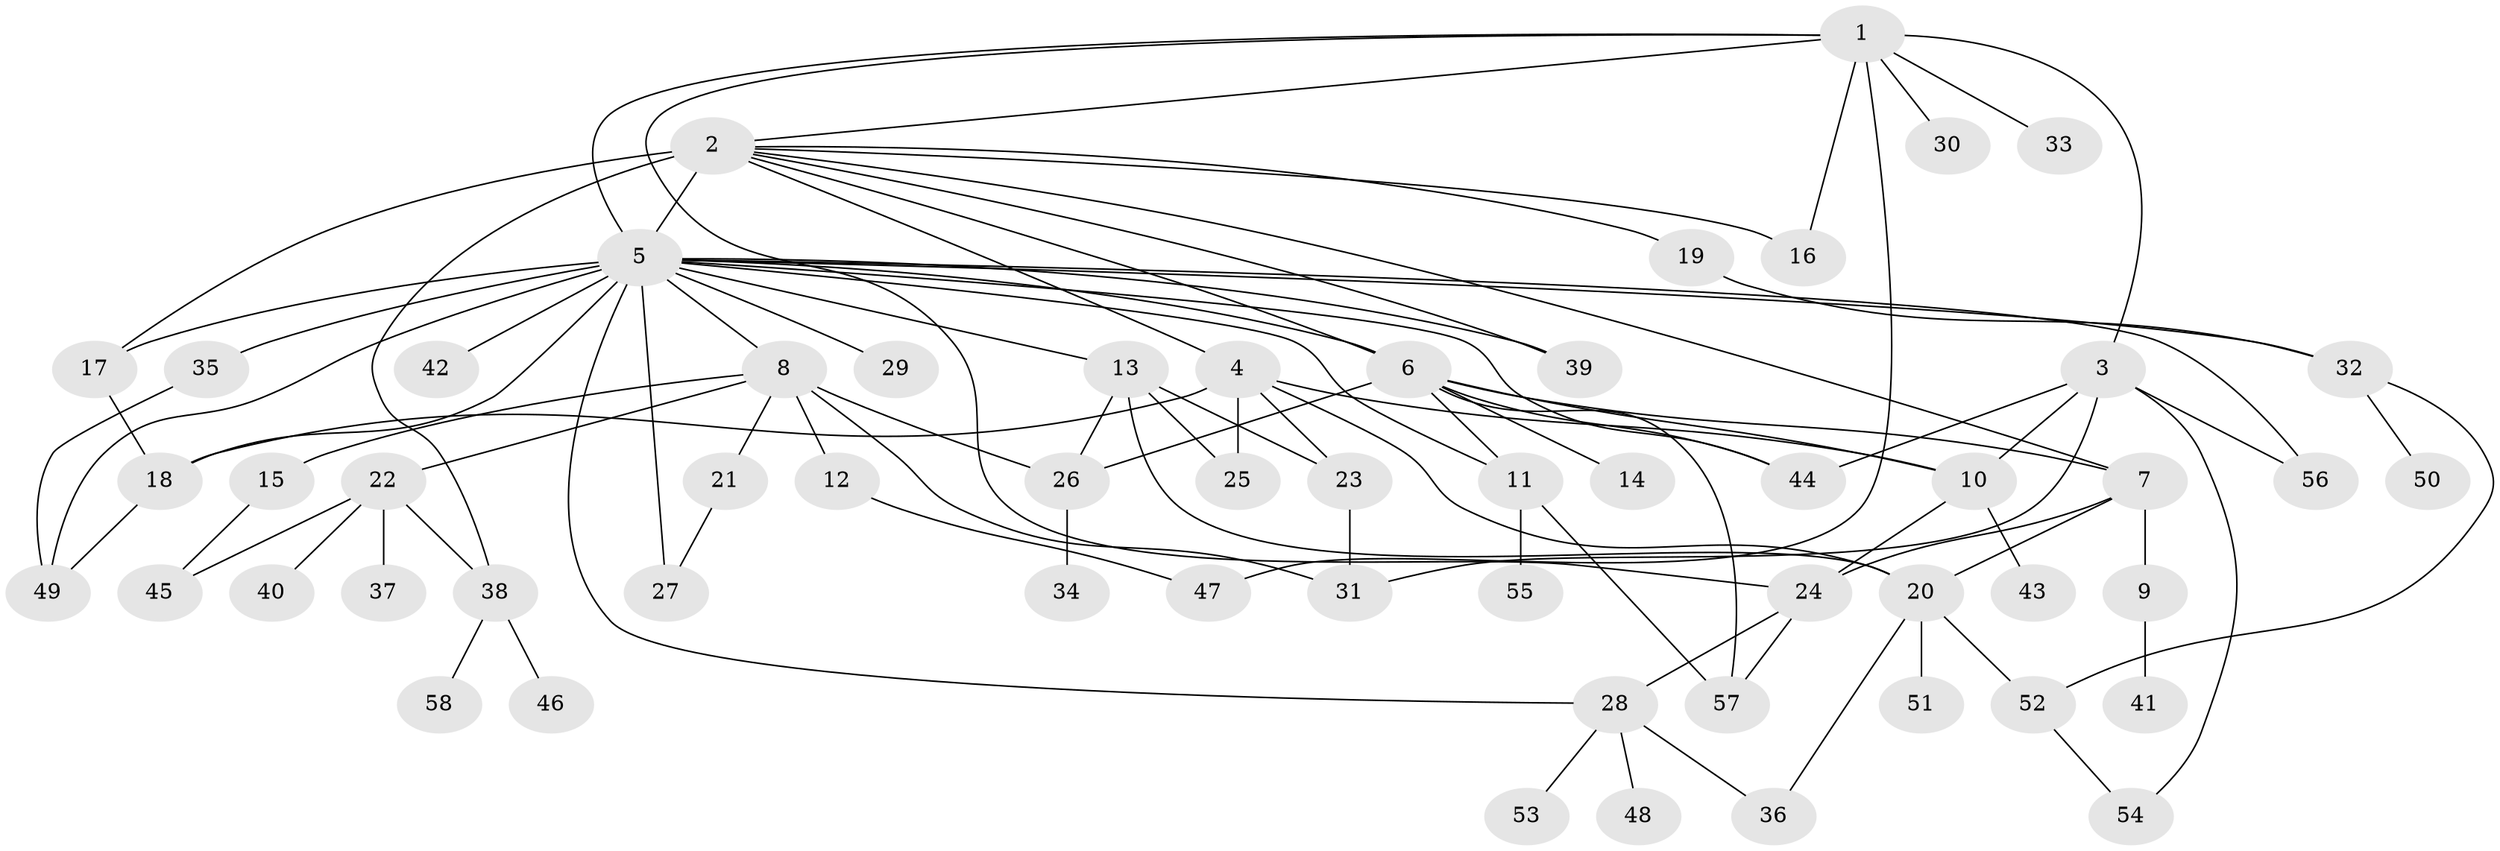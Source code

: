 // original degree distribution, {10: 0.006993006993006993, 26: 0.006993006993006993, 7: 0.013986013986013986, 3: 0.09090909090909091, 28: 0.006993006993006993, 11: 0.006993006993006993, 13: 0.006993006993006993, 15: 0.006993006993006993, 6: 0.03496503496503497, 1: 0.5314685314685315, 2: 0.23076923076923078, 9: 0.006993006993006993, 5: 0.04895104895104895}
// Generated by graph-tools (version 1.1) at 2025/50/03/04/25 22:50:44]
// undirected, 58 vertices, 94 edges
graph export_dot {
  node [color=gray90,style=filled];
  1;
  2;
  3;
  4;
  5;
  6;
  7;
  8;
  9;
  10;
  11;
  12;
  13;
  14;
  15;
  16;
  17;
  18;
  19;
  20;
  21;
  22;
  23;
  24;
  25;
  26;
  27;
  28;
  29;
  30;
  31;
  32;
  33;
  34;
  35;
  36;
  37;
  38;
  39;
  40;
  41;
  42;
  43;
  44;
  45;
  46;
  47;
  48;
  49;
  50;
  51;
  52;
  53;
  54;
  55;
  56;
  57;
  58;
  1 -- 2 [weight=1.0];
  1 -- 3 [weight=1.0];
  1 -- 5 [weight=1.0];
  1 -- 16 [weight=1.0];
  1 -- 24 [weight=1.0];
  1 -- 30 [weight=1.0];
  1 -- 33 [weight=2.0];
  1 -- 47 [weight=1.0];
  2 -- 4 [weight=2.0];
  2 -- 5 [weight=1.0];
  2 -- 6 [weight=1.0];
  2 -- 7 [weight=1.0];
  2 -- 16 [weight=1.0];
  2 -- 17 [weight=13.0];
  2 -- 19 [weight=1.0];
  2 -- 38 [weight=1.0];
  2 -- 39 [weight=1.0];
  3 -- 10 [weight=1.0];
  3 -- 31 [weight=1.0];
  3 -- 44 [weight=1.0];
  3 -- 54 [weight=1.0];
  3 -- 56 [weight=1.0];
  4 -- 10 [weight=1.0];
  4 -- 18 [weight=1.0];
  4 -- 20 [weight=1.0];
  4 -- 23 [weight=1.0];
  4 -- 25 [weight=4.0];
  5 -- 6 [weight=1.0];
  5 -- 8 [weight=1.0];
  5 -- 11 [weight=1.0];
  5 -- 13 [weight=1.0];
  5 -- 17 [weight=1.0];
  5 -- 18 [weight=1.0];
  5 -- 27 [weight=7.0];
  5 -- 28 [weight=1.0];
  5 -- 29 [weight=1.0];
  5 -- 32 [weight=1.0];
  5 -- 35 [weight=1.0];
  5 -- 39 [weight=1.0];
  5 -- 42 [weight=1.0];
  5 -- 44 [weight=1.0];
  5 -- 49 [weight=1.0];
  5 -- 56 [weight=1.0];
  6 -- 7 [weight=1.0];
  6 -- 10 [weight=1.0];
  6 -- 11 [weight=1.0];
  6 -- 14 [weight=2.0];
  6 -- 26 [weight=1.0];
  6 -- 44 [weight=1.0];
  6 -- 57 [weight=1.0];
  7 -- 9 [weight=1.0];
  7 -- 20 [weight=1.0];
  7 -- 24 [weight=7.0];
  8 -- 12 [weight=7.0];
  8 -- 15 [weight=1.0];
  8 -- 21 [weight=1.0];
  8 -- 22 [weight=1.0];
  8 -- 26 [weight=1.0];
  8 -- 31 [weight=1.0];
  9 -- 41 [weight=1.0];
  10 -- 24 [weight=1.0];
  10 -- 43 [weight=2.0];
  11 -- 55 [weight=1.0];
  11 -- 57 [weight=1.0];
  12 -- 47 [weight=1.0];
  13 -- 20 [weight=1.0];
  13 -- 23 [weight=1.0];
  13 -- 25 [weight=1.0];
  13 -- 26 [weight=1.0];
  15 -- 45 [weight=2.0];
  17 -- 18 [weight=1.0];
  18 -- 49 [weight=2.0];
  19 -- 32 [weight=1.0];
  20 -- 36 [weight=1.0];
  20 -- 51 [weight=1.0];
  20 -- 52 [weight=1.0];
  21 -- 27 [weight=1.0];
  22 -- 37 [weight=1.0];
  22 -- 38 [weight=1.0];
  22 -- 40 [weight=1.0];
  22 -- 45 [weight=1.0];
  23 -- 31 [weight=2.0];
  24 -- 28 [weight=1.0];
  24 -- 57 [weight=1.0];
  26 -- 34 [weight=2.0];
  28 -- 36 [weight=1.0];
  28 -- 48 [weight=1.0];
  28 -- 53 [weight=1.0];
  32 -- 50 [weight=1.0];
  32 -- 52 [weight=1.0];
  35 -- 49 [weight=1.0];
  38 -- 46 [weight=1.0];
  38 -- 58 [weight=1.0];
  52 -- 54 [weight=1.0];
}
